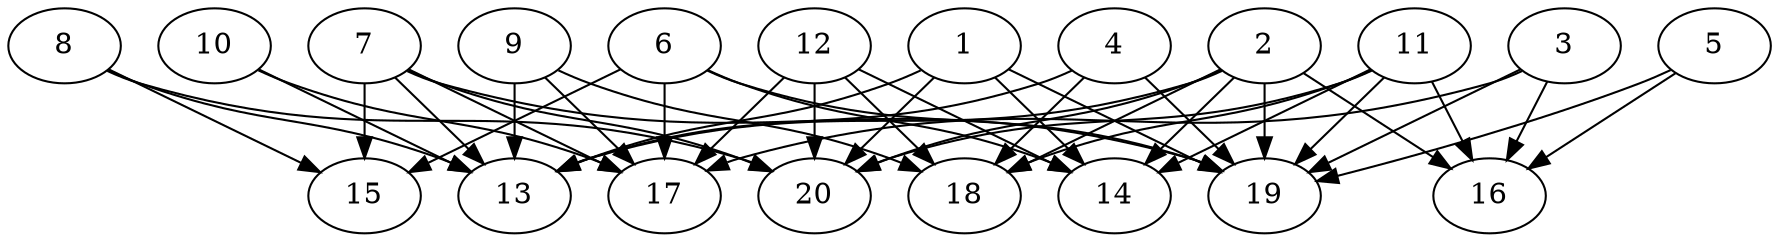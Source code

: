 // DAG automatically generated by daggen at Wed Jul 24 21:20:06 2019
// ./daggen --dot -n 20 --ccr 0.3 --fat 0.8 --regular 0.5 --density 0.8 --mindata 5242880 --maxdata 52428800 
digraph G {
  1 [size="159993173", alpha="0.12", expect_size="47997952"] 
  1 -> 13 [size ="47997952"]
  1 -> 14 [size ="47997952"]
  1 -> 19 [size ="47997952"]
  1 -> 20 [size ="47997952"]
  2 [size="102137173", alpha="0.02", expect_size="30641152"] 
  2 -> 13 [size ="30641152"]
  2 -> 14 [size ="30641152"]
  2 -> 16 [size ="30641152"]
  2 -> 18 [size ="30641152"]
  2 -> 19 [size ="30641152"]
  2 -> 20 [size ="30641152"]
  3 [size="166956373", alpha="0.04", expect_size="50086912"] 
  3 -> 16 [size ="50086912"]
  3 -> 17 [size ="50086912"]
  3 -> 19 [size ="50086912"]
  4 [size="89634133", alpha="0.15", expect_size="26890240"] 
  4 -> 13 [size ="26890240"]
  4 -> 18 [size ="26890240"]
  4 -> 19 [size ="26890240"]
  5 [size="113087147", alpha="0.04", expect_size="33926144"] 
  5 -> 16 [size ="33926144"]
  5 -> 19 [size ="33926144"]
  6 [size="157975893", alpha="0.08", expect_size="47392768"] 
  6 -> 14 [size ="47392768"]
  6 -> 15 [size ="47392768"]
  6 -> 17 [size ="47392768"]
  6 -> 19 [size ="47392768"]
  7 [size="79639893", alpha="0.07", expect_size="23891968"] 
  7 -> 13 [size ="23891968"]
  7 -> 15 [size ="23891968"]
  7 -> 17 [size ="23891968"]
  7 -> 19 [size ="23891968"]
  7 -> 20 [size ="23891968"]
  8 [size="42236587", alpha="0.03", expect_size="12670976"] 
  8 -> 13 [size ="12670976"]
  8 -> 15 [size ="12670976"]
  8 -> 20 [size ="12670976"]
  9 [size="173151573", alpha="0.02", expect_size="51945472"] 
  9 -> 13 [size ="51945472"]
  9 -> 17 [size ="51945472"]
  9 -> 18 [size ="51945472"]
  10 [size="131730773", alpha="0.17", expect_size="39519232"] 
  10 -> 13 [size ="39519232"]
  10 -> 17 [size ="39519232"]
  11 [size="72929280", alpha="0.19", expect_size="21878784"] 
  11 -> 14 [size ="21878784"]
  11 -> 16 [size ="21878784"]
  11 -> 18 [size ="21878784"]
  11 -> 19 [size ="21878784"]
  11 -> 20 [size ="21878784"]
  12 [size="168973653", alpha="0.18", expect_size="50692096"] 
  12 -> 14 [size ="50692096"]
  12 -> 17 [size ="50692096"]
  12 -> 18 [size ="50692096"]
  12 -> 20 [size ="50692096"]
  13 [size="30972587", alpha="0.15", expect_size="9291776"] 
  14 [size="63877120", alpha="0.15", expect_size="19163136"] 
  15 [size="26173440", alpha="0.02", expect_size="7852032"] 
  16 [size="61460480", alpha="0.01", expect_size="18438144"] 
  17 [size="122470400", alpha="0.06", expect_size="36741120"] 
  18 [size="174165333", alpha="0.12", expect_size="52249600"] 
  19 [size="36805973", alpha="0.08", expect_size="11041792"] 
  20 [size="54309547", alpha="0.01", expect_size="16292864"] 
}
